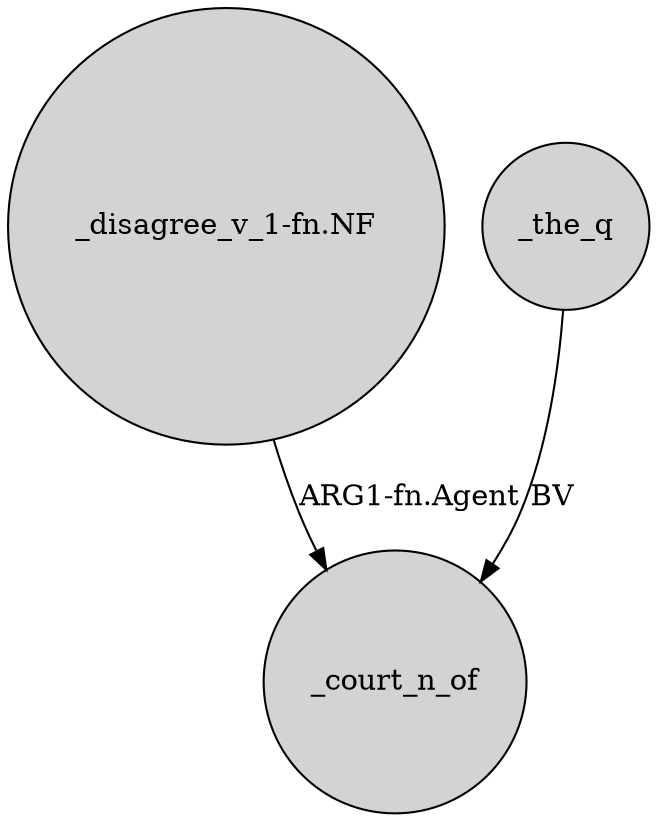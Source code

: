 digraph {
	node [shape=circle style=filled]
	"_disagree_v_1-fn.NF" -> _court_n_of [label="ARG1-fn.Agent"]
	_the_q -> _court_n_of [label=BV]
}
